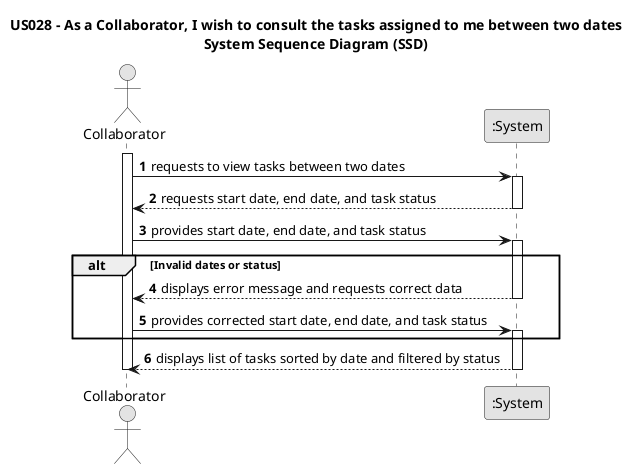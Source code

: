 @startuml
skinparam monochrome true
skinparam packageStyle rectangle
skinparam shadowing false

title US028 - As a Collaborator, I wish to consult the tasks assigned to me between two dates\nSystem Sequence Diagram (SSD)

autonumber

actor "Collaborator" as Collaborator
participant ":System" as System

activate Collaborator

    Collaborator -> System : requests to view tasks between two dates
    activate System

        System --> Collaborator : requests start date, end date, and task status
    deactivate System

    Collaborator -> System : provides start date, end date, and task status
    activate System

        alt Invalid dates or status
            System --> Collaborator : displays error message and requests correct data
            deactivate System

            Collaborator -> System : provides corrected start date, end date, and task status
            activate System
        end

        System --> Collaborator : displays list of tasks sorted by date and filtered by status
    deactivate System

deactivate Collaborator


@enduml
